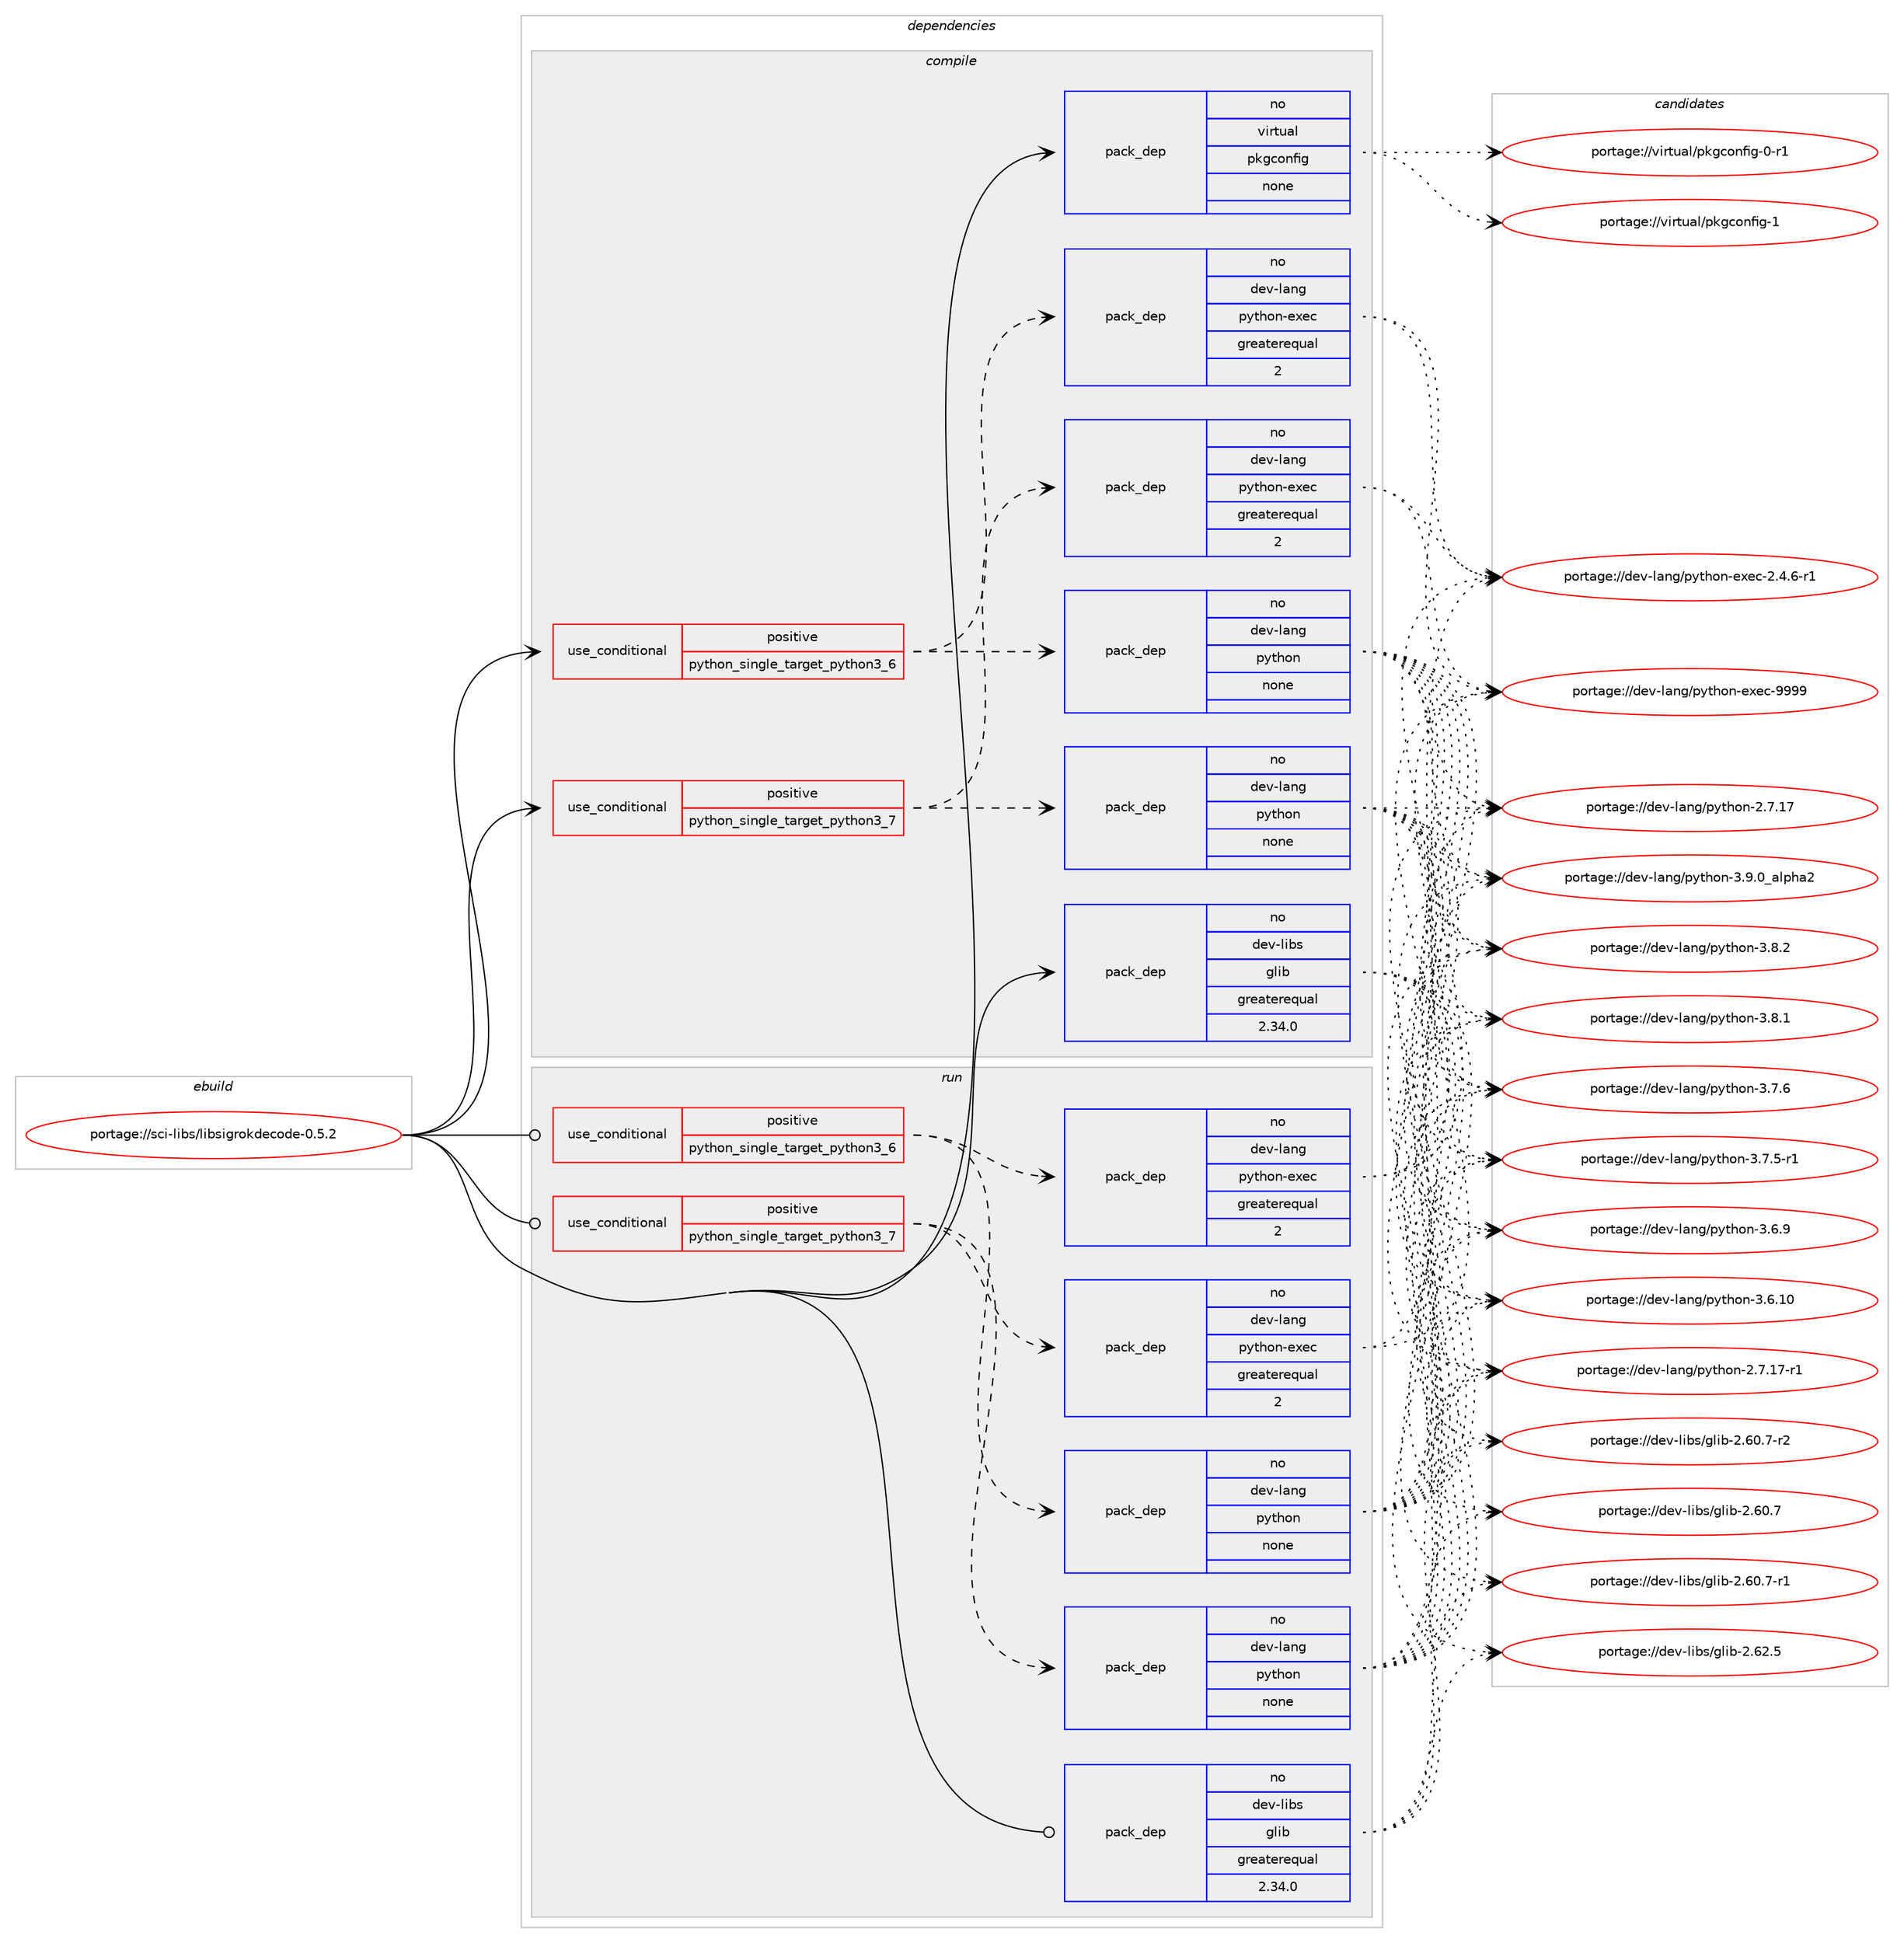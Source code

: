 digraph prolog {

# *************
# Graph options
# *************

newrank=true;
concentrate=true;
compound=true;
graph [rankdir=LR,fontname=Helvetica,fontsize=10,ranksep=1.5];#, ranksep=2.5, nodesep=0.2];
edge  [arrowhead=vee];
node  [fontname=Helvetica,fontsize=10];

# **********
# The ebuild
# **********

subgraph cluster_leftcol {
color=gray;
rank=same;
label=<<i>ebuild</i>>;
id [label="portage://sci-libs/libsigrokdecode-0.5.2", color=red, width=4, href="../sci-libs/libsigrokdecode-0.5.2.svg"];
}

# ****************
# The dependencies
# ****************

subgraph cluster_midcol {
color=gray;
label=<<i>dependencies</i>>;
subgraph cluster_compile {
fillcolor="#eeeeee";
style=filled;
label=<<i>compile</i>>;
subgraph cond11153 {
dependency53211 [label=<<TABLE BORDER="0" CELLBORDER="1" CELLSPACING="0" CELLPADDING="4"><TR><TD ROWSPAN="3" CELLPADDING="10">use_conditional</TD></TR><TR><TD>positive</TD></TR><TR><TD>python_single_target_python3_6</TD></TR></TABLE>>, shape=none, color=red];
subgraph pack40920 {
dependency53212 [label=<<TABLE BORDER="0" CELLBORDER="1" CELLSPACING="0" CELLPADDING="4" WIDTH="220"><TR><TD ROWSPAN="6" CELLPADDING="30">pack_dep</TD></TR><TR><TD WIDTH="110">no</TD></TR><TR><TD>dev-lang</TD></TR><TR><TD>python</TD></TR><TR><TD>none</TD></TR><TR><TD></TD></TR></TABLE>>, shape=none, color=blue];
}
dependency53211:e -> dependency53212:w [weight=20,style="dashed",arrowhead="vee"];
subgraph pack40921 {
dependency53213 [label=<<TABLE BORDER="0" CELLBORDER="1" CELLSPACING="0" CELLPADDING="4" WIDTH="220"><TR><TD ROWSPAN="6" CELLPADDING="30">pack_dep</TD></TR><TR><TD WIDTH="110">no</TD></TR><TR><TD>dev-lang</TD></TR><TR><TD>python-exec</TD></TR><TR><TD>greaterequal</TD></TR><TR><TD>2</TD></TR></TABLE>>, shape=none, color=blue];
}
dependency53211:e -> dependency53213:w [weight=20,style="dashed",arrowhead="vee"];
}
id:e -> dependency53211:w [weight=20,style="solid",arrowhead="vee"];
subgraph cond11154 {
dependency53214 [label=<<TABLE BORDER="0" CELLBORDER="1" CELLSPACING="0" CELLPADDING="4"><TR><TD ROWSPAN="3" CELLPADDING="10">use_conditional</TD></TR><TR><TD>positive</TD></TR><TR><TD>python_single_target_python3_7</TD></TR></TABLE>>, shape=none, color=red];
subgraph pack40922 {
dependency53215 [label=<<TABLE BORDER="0" CELLBORDER="1" CELLSPACING="0" CELLPADDING="4" WIDTH="220"><TR><TD ROWSPAN="6" CELLPADDING="30">pack_dep</TD></TR><TR><TD WIDTH="110">no</TD></TR><TR><TD>dev-lang</TD></TR><TR><TD>python</TD></TR><TR><TD>none</TD></TR><TR><TD></TD></TR></TABLE>>, shape=none, color=blue];
}
dependency53214:e -> dependency53215:w [weight=20,style="dashed",arrowhead="vee"];
subgraph pack40923 {
dependency53216 [label=<<TABLE BORDER="0" CELLBORDER="1" CELLSPACING="0" CELLPADDING="4" WIDTH="220"><TR><TD ROWSPAN="6" CELLPADDING="30">pack_dep</TD></TR><TR><TD WIDTH="110">no</TD></TR><TR><TD>dev-lang</TD></TR><TR><TD>python-exec</TD></TR><TR><TD>greaterequal</TD></TR><TR><TD>2</TD></TR></TABLE>>, shape=none, color=blue];
}
dependency53214:e -> dependency53216:w [weight=20,style="dashed",arrowhead="vee"];
}
id:e -> dependency53214:w [weight=20,style="solid",arrowhead="vee"];
subgraph pack40924 {
dependency53217 [label=<<TABLE BORDER="0" CELLBORDER="1" CELLSPACING="0" CELLPADDING="4" WIDTH="220"><TR><TD ROWSPAN="6" CELLPADDING="30">pack_dep</TD></TR><TR><TD WIDTH="110">no</TD></TR><TR><TD>dev-libs</TD></TR><TR><TD>glib</TD></TR><TR><TD>greaterequal</TD></TR><TR><TD>2.34.0</TD></TR></TABLE>>, shape=none, color=blue];
}
id:e -> dependency53217:w [weight=20,style="solid",arrowhead="vee"];
subgraph pack40925 {
dependency53218 [label=<<TABLE BORDER="0" CELLBORDER="1" CELLSPACING="0" CELLPADDING="4" WIDTH="220"><TR><TD ROWSPAN="6" CELLPADDING="30">pack_dep</TD></TR><TR><TD WIDTH="110">no</TD></TR><TR><TD>virtual</TD></TR><TR><TD>pkgconfig</TD></TR><TR><TD>none</TD></TR><TR><TD></TD></TR></TABLE>>, shape=none, color=blue];
}
id:e -> dependency53218:w [weight=20,style="solid",arrowhead="vee"];
}
subgraph cluster_compileandrun {
fillcolor="#eeeeee";
style=filled;
label=<<i>compile and run</i>>;
}
subgraph cluster_run {
fillcolor="#eeeeee";
style=filled;
label=<<i>run</i>>;
subgraph cond11155 {
dependency53219 [label=<<TABLE BORDER="0" CELLBORDER="1" CELLSPACING="0" CELLPADDING="4"><TR><TD ROWSPAN="3" CELLPADDING="10">use_conditional</TD></TR><TR><TD>positive</TD></TR><TR><TD>python_single_target_python3_6</TD></TR></TABLE>>, shape=none, color=red];
subgraph pack40926 {
dependency53220 [label=<<TABLE BORDER="0" CELLBORDER="1" CELLSPACING="0" CELLPADDING="4" WIDTH="220"><TR><TD ROWSPAN="6" CELLPADDING="30">pack_dep</TD></TR><TR><TD WIDTH="110">no</TD></TR><TR><TD>dev-lang</TD></TR><TR><TD>python</TD></TR><TR><TD>none</TD></TR><TR><TD></TD></TR></TABLE>>, shape=none, color=blue];
}
dependency53219:e -> dependency53220:w [weight=20,style="dashed",arrowhead="vee"];
subgraph pack40927 {
dependency53221 [label=<<TABLE BORDER="0" CELLBORDER="1" CELLSPACING="0" CELLPADDING="4" WIDTH="220"><TR><TD ROWSPAN="6" CELLPADDING="30">pack_dep</TD></TR><TR><TD WIDTH="110">no</TD></TR><TR><TD>dev-lang</TD></TR><TR><TD>python-exec</TD></TR><TR><TD>greaterequal</TD></TR><TR><TD>2</TD></TR></TABLE>>, shape=none, color=blue];
}
dependency53219:e -> dependency53221:w [weight=20,style="dashed",arrowhead="vee"];
}
id:e -> dependency53219:w [weight=20,style="solid",arrowhead="odot"];
subgraph cond11156 {
dependency53222 [label=<<TABLE BORDER="0" CELLBORDER="1" CELLSPACING="0" CELLPADDING="4"><TR><TD ROWSPAN="3" CELLPADDING="10">use_conditional</TD></TR><TR><TD>positive</TD></TR><TR><TD>python_single_target_python3_7</TD></TR></TABLE>>, shape=none, color=red];
subgraph pack40928 {
dependency53223 [label=<<TABLE BORDER="0" CELLBORDER="1" CELLSPACING="0" CELLPADDING="4" WIDTH="220"><TR><TD ROWSPAN="6" CELLPADDING="30">pack_dep</TD></TR><TR><TD WIDTH="110">no</TD></TR><TR><TD>dev-lang</TD></TR><TR><TD>python</TD></TR><TR><TD>none</TD></TR><TR><TD></TD></TR></TABLE>>, shape=none, color=blue];
}
dependency53222:e -> dependency53223:w [weight=20,style="dashed",arrowhead="vee"];
subgraph pack40929 {
dependency53224 [label=<<TABLE BORDER="0" CELLBORDER="1" CELLSPACING="0" CELLPADDING="4" WIDTH="220"><TR><TD ROWSPAN="6" CELLPADDING="30">pack_dep</TD></TR><TR><TD WIDTH="110">no</TD></TR><TR><TD>dev-lang</TD></TR><TR><TD>python-exec</TD></TR><TR><TD>greaterequal</TD></TR><TR><TD>2</TD></TR></TABLE>>, shape=none, color=blue];
}
dependency53222:e -> dependency53224:w [weight=20,style="dashed",arrowhead="vee"];
}
id:e -> dependency53222:w [weight=20,style="solid",arrowhead="odot"];
subgraph pack40930 {
dependency53225 [label=<<TABLE BORDER="0" CELLBORDER="1" CELLSPACING="0" CELLPADDING="4" WIDTH="220"><TR><TD ROWSPAN="6" CELLPADDING="30">pack_dep</TD></TR><TR><TD WIDTH="110">no</TD></TR><TR><TD>dev-libs</TD></TR><TR><TD>glib</TD></TR><TR><TD>greaterequal</TD></TR><TR><TD>2.34.0</TD></TR></TABLE>>, shape=none, color=blue];
}
id:e -> dependency53225:w [weight=20,style="solid",arrowhead="odot"];
}
}

# **************
# The candidates
# **************

subgraph cluster_choices {
rank=same;
color=gray;
label=<<i>candidates</i>>;

subgraph choice40920 {
color=black;
nodesep=1;
choice10010111845108971101034711212111610411111045514657464895971081121049750 [label="portage://dev-lang/python-3.9.0_alpha2", color=red, width=4,href="../dev-lang/python-3.9.0_alpha2.svg"];
choice100101118451089711010347112121116104111110455146564650 [label="portage://dev-lang/python-3.8.2", color=red, width=4,href="../dev-lang/python-3.8.2.svg"];
choice100101118451089711010347112121116104111110455146564649 [label="portage://dev-lang/python-3.8.1", color=red, width=4,href="../dev-lang/python-3.8.1.svg"];
choice100101118451089711010347112121116104111110455146554654 [label="portage://dev-lang/python-3.7.6", color=red, width=4,href="../dev-lang/python-3.7.6.svg"];
choice1001011184510897110103471121211161041111104551465546534511449 [label="portage://dev-lang/python-3.7.5-r1", color=red, width=4,href="../dev-lang/python-3.7.5-r1.svg"];
choice100101118451089711010347112121116104111110455146544657 [label="portage://dev-lang/python-3.6.9", color=red, width=4,href="../dev-lang/python-3.6.9.svg"];
choice10010111845108971101034711212111610411111045514654464948 [label="portage://dev-lang/python-3.6.10", color=red, width=4,href="../dev-lang/python-3.6.10.svg"];
choice100101118451089711010347112121116104111110455046554649554511449 [label="portage://dev-lang/python-2.7.17-r1", color=red, width=4,href="../dev-lang/python-2.7.17-r1.svg"];
choice10010111845108971101034711212111610411111045504655464955 [label="portage://dev-lang/python-2.7.17", color=red, width=4,href="../dev-lang/python-2.7.17.svg"];
dependency53212:e -> choice10010111845108971101034711212111610411111045514657464895971081121049750:w [style=dotted,weight="100"];
dependency53212:e -> choice100101118451089711010347112121116104111110455146564650:w [style=dotted,weight="100"];
dependency53212:e -> choice100101118451089711010347112121116104111110455146564649:w [style=dotted,weight="100"];
dependency53212:e -> choice100101118451089711010347112121116104111110455146554654:w [style=dotted,weight="100"];
dependency53212:e -> choice1001011184510897110103471121211161041111104551465546534511449:w [style=dotted,weight="100"];
dependency53212:e -> choice100101118451089711010347112121116104111110455146544657:w [style=dotted,weight="100"];
dependency53212:e -> choice10010111845108971101034711212111610411111045514654464948:w [style=dotted,weight="100"];
dependency53212:e -> choice100101118451089711010347112121116104111110455046554649554511449:w [style=dotted,weight="100"];
dependency53212:e -> choice10010111845108971101034711212111610411111045504655464955:w [style=dotted,weight="100"];
}
subgraph choice40921 {
color=black;
nodesep=1;
choice10010111845108971101034711212111610411111045101120101994557575757 [label="portage://dev-lang/python-exec-9999", color=red, width=4,href="../dev-lang/python-exec-9999.svg"];
choice10010111845108971101034711212111610411111045101120101994550465246544511449 [label="portage://dev-lang/python-exec-2.4.6-r1", color=red, width=4,href="../dev-lang/python-exec-2.4.6-r1.svg"];
dependency53213:e -> choice10010111845108971101034711212111610411111045101120101994557575757:w [style=dotted,weight="100"];
dependency53213:e -> choice10010111845108971101034711212111610411111045101120101994550465246544511449:w [style=dotted,weight="100"];
}
subgraph choice40922 {
color=black;
nodesep=1;
choice10010111845108971101034711212111610411111045514657464895971081121049750 [label="portage://dev-lang/python-3.9.0_alpha2", color=red, width=4,href="../dev-lang/python-3.9.0_alpha2.svg"];
choice100101118451089711010347112121116104111110455146564650 [label="portage://dev-lang/python-3.8.2", color=red, width=4,href="../dev-lang/python-3.8.2.svg"];
choice100101118451089711010347112121116104111110455146564649 [label="portage://dev-lang/python-3.8.1", color=red, width=4,href="../dev-lang/python-3.8.1.svg"];
choice100101118451089711010347112121116104111110455146554654 [label="portage://dev-lang/python-3.7.6", color=red, width=4,href="../dev-lang/python-3.7.6.svg"];
choice1001011184510897110103471121211161041111104551465546534511449 [label="portage://dev-lang/python-3.7.5-r1", color=red, width=4,href="../dev-lang/python-3.7.5-r1.svg"];
choice100101118451089711010347112121116104111110455146544657 [label="portage://dev-lang/python-3.6.9", color=red, width=4,href="../dev-lang/python-3.6.9.svg"];
choice10010111845108971101034711212111610411111045514654464948 [label="portage://dev-lang/python-3.6.10", color=red, width=4,href="../dev-lang/python-3.6.10.svg"];
choice100101118451089711010347112121116104111110455046554649554511449 [label="portage://dev-lang/python-2.7.17-r1", color=red, width=4,href="../dev-lang/python-2.7.17-r1.svg"];
choice10010111845108971101034711212111610411111045504655464955 [label="portage://dev-lang/python-2.7.17", color=red, width=4,href="../dev-lang/python-2.7.17.svg"];
dependency53215:e -> choice10010111845108971101034711212111610411111045514657464895971081121049750:w [style=dotted,weight="100"];
dependency53215:e -> choice100101118451089711010347112121116104111110455146564650:w [style=dotted,weight="100"];
dependency53215:e -> choice100101118451089711010347112121116104111110455146564649:w [style=dotted,weight="100"];
dependency53215:e -> choice100101118451089711010347112121116104111110455146554654:w [style=dotted,weight="100"];
dependency53215:e -> choice1001011184510897110103471121211161041111104551465546534511449:w [style=dotted,weight="100"];
dependency53215:e -> choice100101118451089711010347112121116104111110455146544657:w [style=dotted,weight="100"];
dependency53215:e -> choice10010111845108971101034711212111610411111045514654464948:w [style=dotted,weight="100"];
dependency53215:e -> choice100101118451089711010347112121116104111110455046554649554511449:w [style=dotted,weight="100"];
dependency53215:e -> choice10010111845108971101034711212111610411111045504655464955:w [style=dotted,weight="100"];
}
subgraph choice40923 {
color=black;
nodesep=1;
choice10010111845108971101034711212111610411111045101120101994557575757 [label="portage://dev-lang/python-exec-9999", color=red, width=4,href="../dev-lang/python-exec-9999.svg"];
choice10010111845108971101034711212111610411111045101120101994550465246544511449 [label="portage://dev-lang/python-exec-2.4.6-r1", color=red, width=4,href="../dev-lang/python-exec-2.4.6-r1.svg"];
dependency53216:e -> choice10010111845108971101034711212111610411111045101120101994557575757:w [style=dotted,weight="100"];
dependency53216:e -> choice10010111845108971101034711212111610411111045101120101994550465246544511449:w [style=dotted,weight="100"];
}
subgraph choice40924 {
color=black;
nodesep=1;
choice1001011184510810598115471031081059845504654504653 [label="portage://dev-libs/glib-2.62.5", color=red, width=4,href="../dev-libs/glib-2.62.5.svg"];
choice10010111845108105981154710310810598455046544846554511450 [label="portage://dev-libs/glib-2.60.7-r2", color=red, width=4,href="../dev-libs/glib-2.60.7-r2.svg"];
choice10010111845108105981154710310810598455046544846554511449 [label="portage://dev-libs/glib-2.60.7-r1", color=red, width=4,href="../dev-libs/glib-2.60.7-r1.svg"];
choice1001011184510810598115471031081059845504654484655 [label="portage://dev-libs/glib-2.60.7", color=red, width=4,href="../dev-libs/glib-2.60.7.svg"];
dependency53217:e -> choice1001011184510810598115471031081059845504654504653:w [style=dotted,weight="100"];
dependency53217:e -> choice10010111845108105981154710310810598455046544846554511450:w [style=dotted,weight="100"];
dependency53217:e -> choice10010111845108105981154710310810598455046544846554511449:w [style=dotted,weight="100"];
dependency53217:e -> choice1001011184510810598115471031081059845504654484655:w [style=dotted,weight="100"];
}
subgraph choice40925 {
color=black;
nodesep=1;
choice1181051141161179710847112107103991111101021051034549 [label="portage://virtual/pkgconfig-1", color=red, width=4,href="../virtual/pkgconfig-1.svg"];
choice11810511411611797108471121071039911111010210510345484511449 [label="portage://virtual/pkgconfig-0-r1", color=red, width=4,href="../virtual/pkgconfig-0-r1.svg"];
dependency53218:e -> choice1181051141161179710847112107103991111101021051034549:w [style=dotted,weight="100"];
dependency53218:e -> choice11810511411611797108471121071039911111010210510345484511449:w [style=dotted,weight="100"];
}
subgraph choice40926 {
color=black;
nodesep=1;
choice10010111845108971101034711212111610411111045514657464895971081121049750 [label="portage://dev-lang/python-3.9.0_alpha2", color=red, width=4,href="../dev-lang/python-3.9.0_alpha2.svg"];
choice100101118451089711010347112121116104111110455146564650 [label="portage://dev-lang/python-3.8.2", color=red, width=4,href="../dev-lang/python-3.8.2.svg"];
choice100101118451089711010347112121116104111110455146564649 [label="portage://dev-lang/python-3.8.1", color=red, width=4,href="../dev-lang/python-3.8.1.svg"];
choice100101118451089711010347112121116104111110455146554654 [label="portage://dev-lang/python-3.7.6", color=red, width=4,href="../dev-lang/python-3.7.6.svg"];
choice1001011184510897110103471121211161041111104551465546534511449 [label="portage://dev-lang/python-3.7.5-r1", color=red, width=4,href="../dev-lang/python-3.7.5-r1.svg"];
choice100101118451089711010347112121116104111110455146544657 [label="portage://dev-lang/python-3.6.9", color=red, width=4,href="../dev-lang/python-3.6.9.svg"];
choice10010111845108971101034711212111610411111045514654464948 [label="portage://dev-lang/python-3.6.10", color=red, width=4,href="../dev-lang/python-3.6.10.svg"];
choice100101118451089711010347112121116104111110455046554649554511449 [label="portage://dev-lang/python-2.7.17-r1", color=red, width=4,href="../dev-lang/python-2.7.17-r1.svg"];
choice10010111845108971101034711212111610411111045504655464955 [label="portage://dev-lang/python-2.7.17", color=red, width=4,href="../dev-lang/python-2.7.17.svg"];
dependency53220:e -> choice10010111845108971101034711212111610411111045514657464895971081121049750:w [style=dotted,weight="100"];
dependency53220:e -> choice100101118451089711010347112121116104111110455146564650:w [style=dotted,weight="100"];
dependency53220:e -> choice100101118451089711010347112121116104111110455146564649:w [style=dotted,weight="100"];
dependency53220:e -> choice100101118451089711010347112121116104111110455146554654:w [style=dotted,weight="100"];
dependency53220:e -> choice1001011184510897110103471121211161041111104551465546534511449:w [style=dotted,weight="100"];
dependency53220:e -> choice100101118451089711010347112121116104111110455146544657:w [style=dotted,weight="100"];
dependency53220:e -> choice10010111845108971101034711212111610411111045514654464948:w [style=dotted,weight="100"];
dependency53220:e -> choice100101118451089711010347112121116104111110455046554649554511449:w [style=dotted,weight="100"];
dependency53220:e -> choice10010111845108971101034711212111610411111045504655464955:w [style=dotted,weight="100"];
}
subgraph choice40927 {
color=black;
nodesep=1;
choice10010111845108971101034711212111610411111045101120101994557575757 [label="portage://dev-lang/python-exec-9999", color=red, width=4,href="../dev-lang/python-exec-9999.svg"];
choice10010111845108971101034711212111610411111045101120101994550465246544511449 [label="portage://dev-lang/python-exec-2.4.6-r1", color=red, width=4,href="../dev-lang/python-exec-2.4.6-r1.svg"];
dependency53221:e -> choice10010111845108971101034711212111610411111045101120101994557575757:w [style=dotted,weight="100"];
dependency53221:e -> choice10010111845108971101034711212111610411111045101120101994550465246544511449:w [style=dotted,weight="100"];
}
subgraph choice40928 {
color=black;
nodesep=1;
choice10010111845108971101034711212111610411111045514657464895971081121049750 [label="portage://dev-lang/python-3.9.0_alpha2", color=red, width=4,href="../dev-lang/python-3.9.0_alpha2.svg"];
choice100101118451089711010347112121116104111110455146564650 [label="portage://dev-lang/python-3.8.2", color=red, width=4,href="../dev-lang/python-3.8.2.svg"];
choice100101118451089711010347112121116104111110455146564649 [label="portage://dev-lang/python-3.8.1", color=red, width=4,href="../dev-lang/python-3.8.1.svg"];
choice100101118451089711010347112121116104111110455146554654 [label="portage://dev-lang/python-3.7.6", color=red, width=4,href="../dev-lang/python-3.7.6.svg"];
choice1001011184510897110103471121211161041111104551465546534511449 [label="portage://dev-lang/python-3.7.5-r1", color=red, width=4,href="../dev-lang/python-3.7.5-r1.svg"];
choice100101118451089711010347112121116104111110455146544657 [label="portage://dev-lang/python-3.6.9", color=red, width=4,href="../dev-lang/python-3.6.9.svg"];
choice10010111845108971101034711212111610411111045514654464948 [label="portage://dev-lang/python-3.6.10", color=red, width=4,href="../dev-lang/python-3.6.10.svg"];
choice100101118451089711010347112121116104111110455046554649554511449 [label="portage://dev-lang/python-2.7.17-r1", color=red, width=4,href="../dev-lang/python-2.7.17-r1.svg"];
choice10010111845108971101034711212111610411111045504655464955 [label="portage://dev-lang/python-2.7.17", color=red, width=4,href="../dev-lang/python-2.7.17.svg"];
dependency53223:e -> choice10010111845108971101034711212111610411111045514657464895971081121049750:w [style=dotted,weight="100"];
dependency53223:e -> choice100101118451089711010347112121116104111110455146564650:w [style=dotted,weight="100"];
dependency53223:e -> choice100101118451089711010347112121116104111110455146564649:w [style=dotted,weight="100"];
dependency53223:e -> choice100101118451089711010347112121116104111110455146554654:w [style=dotted,weight="100"];
dependency53223:e -> choice1001011184510897110103471121211161041111104551465546534511449:w [style=dotted,weight="100"];
dependency53223:e -> choice100101118451089711010347112121116104111110455146544657:w [style=dotted,weight="100"];
dependency53223:e -> choice10010111845108971101034711212111610411111045514654464948:w [style=dotted,weight="100"];
dependency53223:e -> choice100101118451089711010347112121116104111110455046554649554511449:w [style=dotted,weight="100"];
dependency53223:e -> choice10010111845108971101034711212111610411111045504655464955:w [style=dotted,weight="100"];
}
subgraph choice40929 {
color=black;
nodesep=1;
choice10010111845108971101034711212111610411111045101120101994557575757 [label="portage://dev-lang/python-exec-9999", color=red, width=4,href="../dev-lang/python-exec-9999.svg"];
choice10010111845108971101034711212111610411111045101120101994550465246544511449 [label="portage://dev-lang/python-exec-2.4.6-r1", color=red, width=4,href="../dev-lang/python-exec-2.4.6-r1.svg"];
dependency53224:e -> choice10010111845108971101034711212111610411111045101120101994557575757:w [style=dotted,weight="100"];
dependency53224:e -> choice10010111845108971101034711212111610411111045101120101994550465246544511449:w [style=dotted,weight="100"];
}
subgraph choice40930 {
color=black;
nodesep=1;
choice1001011184510810598115471031081059845504654504653 [label="portage://dev-libs/glib-2.62.5", color=red, width=4,href="../dev-libs/glib-2.62.5.svg"];
choice10010111845108105981154710310810598455046544846554511450 [label="portage://dev-libs/glib-2.60.7-r2", color=red, width=4,href="../dev-libs/glib-2.60.7-r2.svg"];
choice10010111845108105981154710310810598455046544846554511449 [label="portage://dev-libs/glib-2.60.7-r1", color=red, width=4,href="../dev-libs/glib-2.60.7-r1.svg"];
choice1001011184510810598115471031081059845504654484655 [label="portage://dev-libs/glib-2.60.7", color=red, width=4,href="../dev-libs/glib-2.60.7.svg"];
dependency53225:e -> choice1001011184510810598115471031081059845504654504653:w [style=dotted,weight="100"];
dependency53225:e -> choice10010111845108105981154710310810598455046544846554511450:w [style=dotted,weight="100"];
dependency53225:e -> choice10010111845108105981154710310810598455046544846554511449:w [style=dotted,weight="100"];
dependency53225:e -> choice1001011184510810598115471031081059845504654484655:w [style=dotted,weight="100"];
}
}

}

